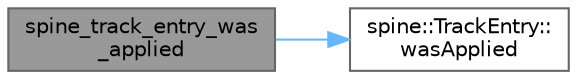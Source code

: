digraph "spine_track_entry_was_applied"
{
 // LATEX_PDF_SIZE
  bgcolor="transparent";
  edge [fontname=Helvetica,fontsize=10,labelfontname=Helvetica,labelfontsize=10];
  node [fontname=Helvetica,fontsize=10,shape=box,height=0.2,width=0.4];
  rankdir="LR";
  Node1 [id="Node000001",label="spine_track_entry_was\l_applied",height=0.2,width=0.4,color="gray40", fillcolor="grey60", style="filled", fontcolor="black",tooltip=" "];
  Node1 -> Node2 [id="edge2_Node000001_Node000002",color="steelblue1",style="solid",tooltip=" "];
  Node2 [id="Node000002",label="spine::TrackEntry::\lwasApplied",height=0.2,width=0.4,color="grey40", fillcolor="white", style="filled",URL="$classspine_1_1_track_entry.html#ac1bd174c3de4e737b3209a24406e2ee1",tooltip=" "];
}
